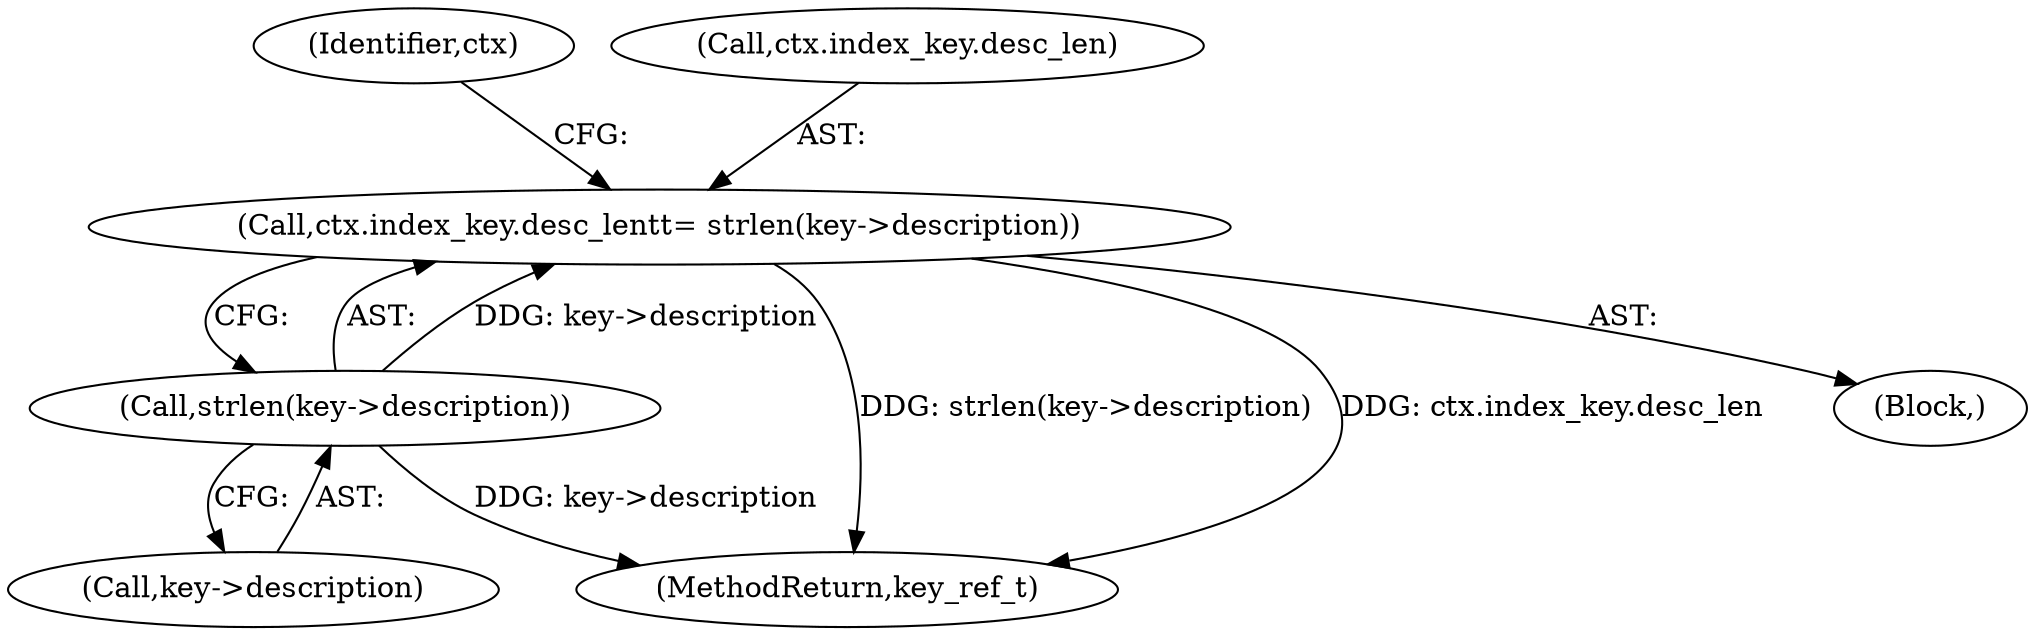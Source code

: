 digraph "0_linux_363b02dab09b3226f3bd1420dad9c72b79a42a76_13@API" {
"1000534" [label="(Call,ctx.index_key.desc_len\t\t= strlen(key->description))"];
"1000540" [label="(Call,strlen(key->description))"];
"1000547" [label="(Identifier,ctx)"];
"1000535" [label="(Call,ctx.index_key.desc_len)"];
"1000675" [label="(MethodReturn,key_ref_t)"];
"1000130" [label="(Block,)"];
"1000540" [label="(Call,strlen(key->description))"];
"1000541" [label="(Call,key->description)"];
"1000534" [label="(Call,ctx.index_key.desc_len\t\t= strlen(key->description))"];
"1000534" -> "1000130"  [label="AST: "];
"1000534" -> "1000540"  [label="CFG: "];
"1000535" -> "1000534"  [label="AST: "];
"1000540" -> "1000534"  [label="AST: "];
"1000547" -> "1000534"  [label="CFG: "];
"1000534" -> "1000675"  [label="DDG: strlen(key->description)"];
"1000534" -> "1000675"  [label="DDG: ctx.index_key.desc_len"];
"1000540" -> "1000534"  [label="DDG: key->description"];
"1000540" -> "1000541"  [label="CFG: "];
"1000541" -> "1000540"  [label="AST: "];
"1000540" -> "1000675"  [label="DDG: key->description"];
}
